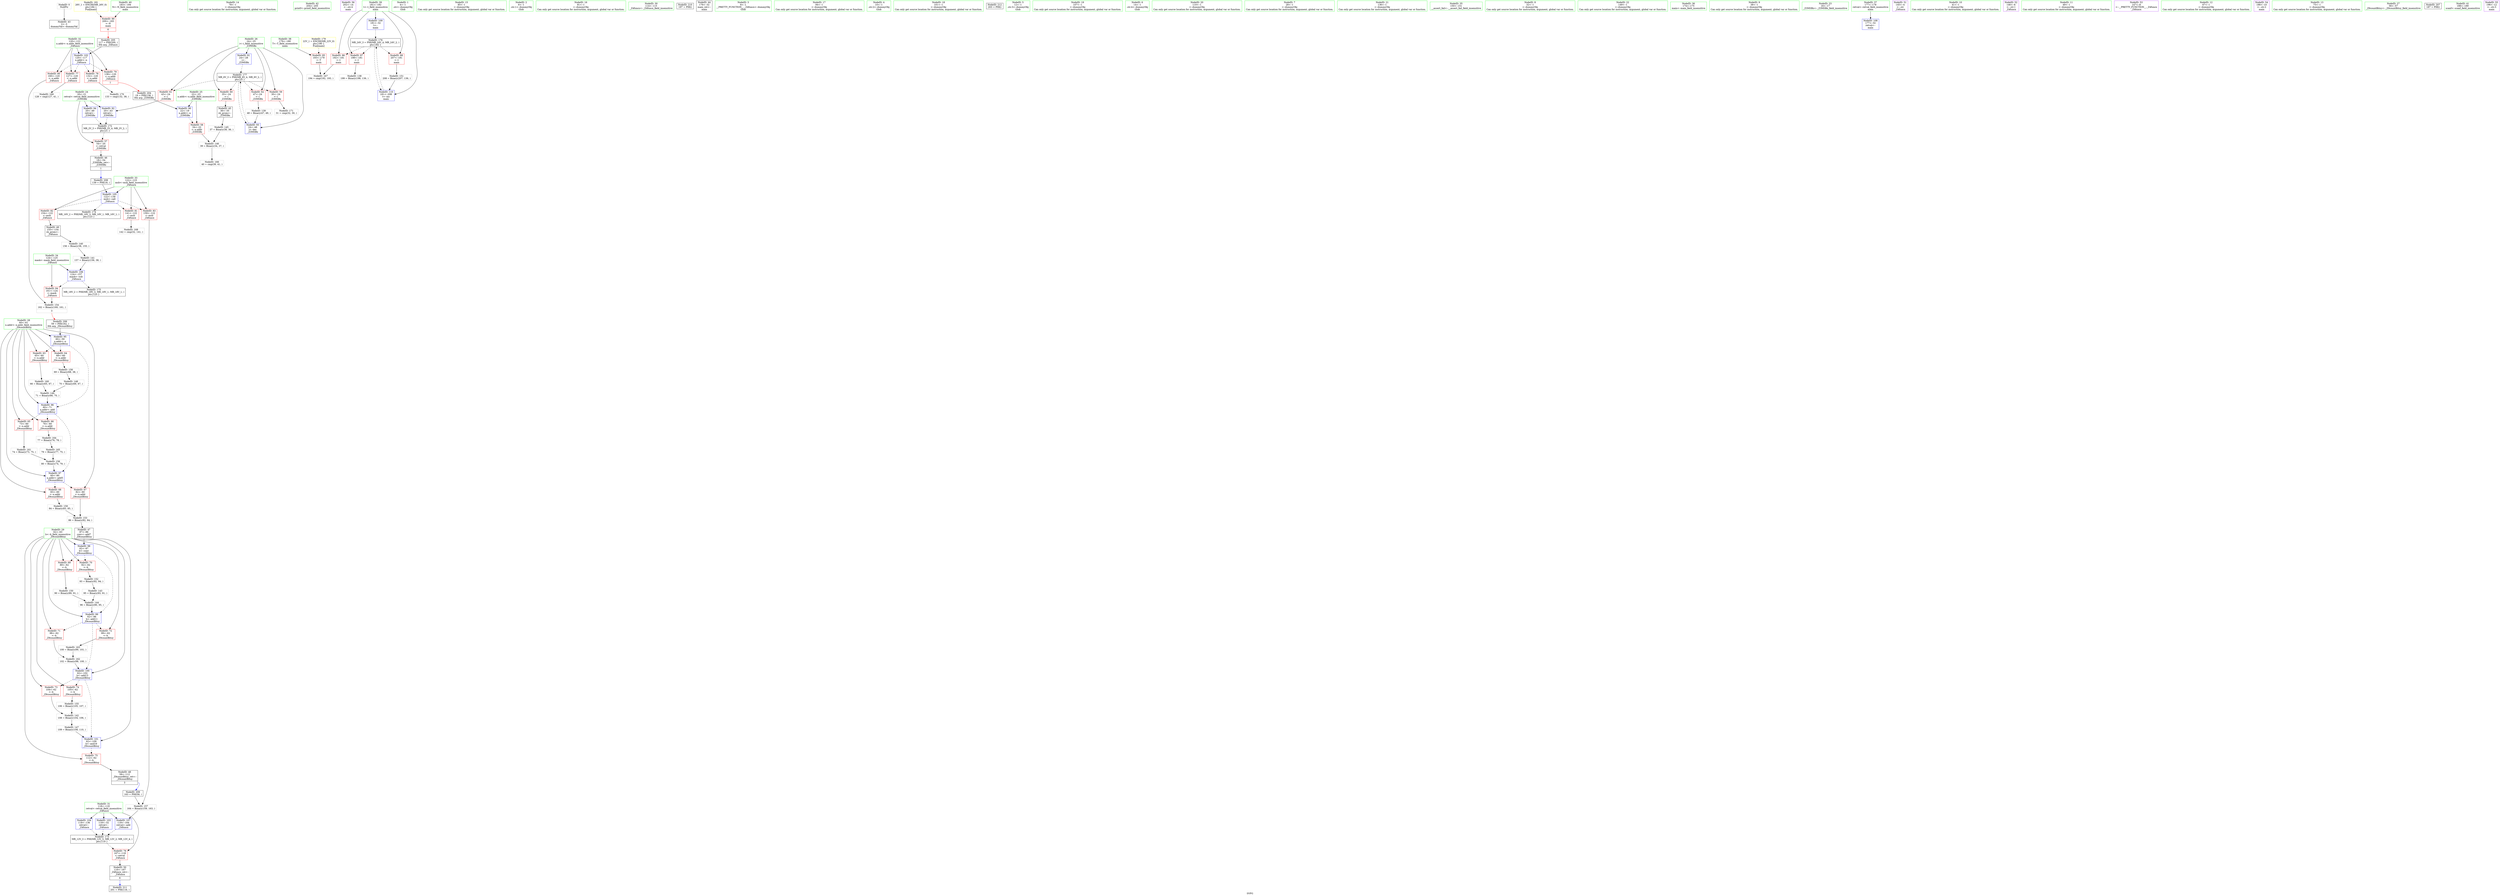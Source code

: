 digraph "SVFG" {
	label="SVFG";

	Node0x55569990bf80 [shape=record,color=grey,label="{NodeID: 0\nNullPtr}"];
	Node0x55569990bf80 -> Node0x5556999216b0[style=solid];
	Node0x555699921bc0 [shape=record,color=blue,label="{NodeID: 97\n60\<--80\nn.addr\<--add5\n_Z9countBitsy\n}"];
	Node0x555699921bc0 -> Node0x555699923a80[style=dashed];
	Node0x555699921bc0 -> Node0x555699923b50[style=dashed];
	Node0x55569991fc20 [shape=record,color=green,label="{NodeID: 14\n78\<--1\n\<--dummyObj\nCan only get source location for instruction, argument, global var or function.}"];
	Node0x555699920990 [shape=record,color=green,label="{NodeID: 28\n60\<--61\nn.addr\<--n.addr_field_insensitive\n_Z9countBitsy\n}"];
	Node0x555699920990 -> Node0x555699923740[style=solid];
	Node0x555699920990 -> Node0x555699923810[style=solid];
	Node0x555699920990 -> Node0x5556999238e0[style=solid];
	Node0x555699920990 -> Node0x5556999239b0[style=solid];
	Node0x555699920990 -> Node0x555699923a80[style=solid];
	Node0x555699920990 -> Node0x555699923b50[style=solid];
	Node0x555699920990 -> Node0x555699925140[style=solid];
	Node0x555699920990 -> Node0x555699921af0[style=solid];
	Node0x555699920990 -> Node0x555699921bc0[style=solid];
	Node0x55569993d5f0 [shape=record,color=black,label="{NodeID: 208\n139 = PHI(18, )\n}"];
	Node0x55569993d5f0 -> Node0x555699922240[style=solid];
	Node0x5556999215b0 [shape=record,color=green,label="{NodeID: 42\n204\<--205\nprintf\<--printf_field_insensitive\n}"];
	Node0x555699928930 [shape=record,color=grey,label="{NodeID: 139\n48 = Binary(47, 49, )\n}"];
	Node0x555699928930 -> Node0x555699924fa0[style=solid];
	Node0x555699923190 [shape=record,color=purple,label="{NodeID: 56\n202\<--14\n\<--.str.4\nmain\n}"];
	Node0x555699929e30 [shape=record,color=grey,label="{NodeID: 153\n86 = Binary(82, 84, )\n}"];
	Node0x555699929e30 -> Node0x555699921a20[style=solid];
	Node0x555699923cf0 [shape=record,color=red,label="{NodeID: 70\n92\<--62\n\<--b\n_Z9countBitsy\n}"];
	Node0x555699923cf0 -> Node0x555699929cb0[style=solid];
	Node0x55569992b330 [shape=record,color=grey,label="{NodeID: 167\n194 = cmp(192, 193, )\n}"];
	Node0x555699924850 [shape=record,color=red,label="{NodeID: 84\n161\<--124\n\<--mask\n_Z4funcx\n}"];
	Node0x555699924850 -> Node0x555699929fb0[style=solid];
	Node0x55569991d0d0 [shape=record,color=green,label="{NodeID: 1\n4\<--1\n.str\<--dummyObj\nGlob }"];
	Node0x555699933cd0 [shape=record,color=yellow,style=double,label="{NodeID: 181\n26V_1 = ENCHI(MR_26V_0)\npts\{184 \}\nFun[main]}"];
	Node0x555699933cd0 -> Node0x555699924c60[style=dashed];
	Node0x555699921c90 [shape=record,color=blue,label="{NodeID: 98\n62\<--87\nb\<--conv\n_Z9countBitsy\n}"];
	Node0x555699921c90 -> Node0x555699923c20[style=dashed];
	Node0x555699921c90 -> Node0x555699923cf0[style=dashed];
	Node0x555699921c90 -> Node0x555699921d60[style=dashed];
	Node0x55569991fd20 [shape=record,color=green,label="{NodeID: 15\n85\<--1\n\<--dummyObj\nCan only get source location for instruction, argument, global var or function.}"];
	Node0x555699920a60 [shape=record,color=green,label="{NodeID: 29\n62\<--63\nb\<--b_field_insensitive\n_Z9countBitsy\n}"];
	Node0x555699920a60 -> Node0x555699923c20[style=solid];
	Node0x555699920a60 -> Node0x555699923cf0[style=solid];
	Node0x555699920a60 -> Node0x555699923dc0[style=solid];
	Node0x555699920a60 -> Node0x555699923e90[style=solid];
	Node0x555699920a60 -> Node0x555699923f60[style=solid];
	Node0x555699920a60 -> Node0x555699924030[style=solid];
	Node0x555699920a60 -> Node0x555699924100[style=solid];
	Node0x555699920a60 -> Node0x555699921c90[style=solid];
	Node0x555699920a60 -> Node0x555699921d60[style=solid];
	Node0x555699920a60 -> Node0x555699921e30[style=solid];
	Node0x555699920a60 -> Node0x555699921f00[style=solid];
	Node0x55569993d820 [shape=record,color=black,label="{NodeID: 209\n163 = PHI(58, )\n}"];
	Node0x55569993d820 -> Node0x55569992a430[style=solid];
	Node0x5556999216b0 [shape=record,color=black,label="{NodeID: 43\n2\<--3\ndummyVal\<--dummyVal\n}"];
	Node0x555699928ab0 [shape=record,color=grey,label="{NodeID: 140\n156 = Binary(38, 155, )\n}"];
	Node0x555699928ab0 -> Node0x555699928c30[style=solid];
	Node0x555699923260 [shape=record,color=red,label="{NodeID: 57\n54\<--20\n\<--retval\n_Z3MSBx\n}"];
	Node0x555699923260 -> Node0x555699921950[style=solid];
	Node0x555699929fb0 [shape=record,color=grey,label="{NodeID: 154\n162 = Binary(160, 161, )\n|{<s0>3}}"];
	Node0x555699929fb0:s0 -> Node0x55569993cda0[style=solid,color=red];
	Node0x555699923dc0 [shape=record,color=red,label="{NodeID: 71\n98\<--62\n\<--b\n_Z9countBitsy\n}"];
	Node0x555699923dc0 -> Node0x55569992abb0[style=solid];
	Node0x55569992b4b0 [shape=record,color=grey,label="{NodeID: 168\n142 = cmp(32, 141, )\n}"];
	Node0x555699924920 [shape=record,color=red,label="{NodeID: 85\n193\<--179\n\<--T\nmain\n}"];
	Node0x555699924920 -> Node0x55569992b330[style=solid];
	Node0x55569991d160 [shape=record,color=green,label="{NodeID: 2\n6\<--1\n.str.1\<--dummyObj\nGlob }"];
	Node0x555699921d60 [shape=record,color=blue,label="{NodeID: 99\n62\<--96\nb\<--add11\n_Z9countBitsy\n}"];
	Node0x555699921d60 -> Node0x555699923dc0[style=dashed];
	Node0x555699921d60 -> Node0x555699923e90[style=dashed];
	Node0x555699921d60 -> Node0x555699921e30[style=dashed];
	Node0x55569991fe20 [shape=record,color=green,label="{NodeID: 16\n91\<--1\n\<--dummyObj\nCan only get source location for instruction, argument, global var or function.}"];
	Node0x555699920b30 [shape=record,color=green,label="{NodeID: 30\n114\<--115\n_Z4funcx\<--_Z4funcx_field_insensitive\n}"];
	Node0x55569993d960 [shape=record,color=black,label="{NodeID: 210\n197 = PHI()\n}"];
	Node0x5556999217b0 [shape=record,color=black,label="{NodeID: 44\n176\<--32\nmain_ret\<--\nmain\n}"];
	Node0x555699928c30 [shape=record,color=grey,label="{NodeID: 141\n157 = Binary(156, 38, )\n}"];
	Node0x555699928c30 -> Node0x555699926260[style=solid];
	Node0x555699923330 [shape=record,color=red,label="{NodeID: 58\n34\<--22\n\<--n.addr\n_Z3MSBx\n}"];
	Node0x555699923330 -> Node0x5556999293b0[style=solid];
	Node0x55569992a130 [shape=record,color=grey,label="{NodeID: 155\n106 = Binary(105, 107, )\n}"];
	Node0x55569992a130 -> Node0x555699928db0[style=solid];
	Node0x555699923e90 [shape=record,color=red,label="{NodeID: 72\n99\<--62\n\<--b\n_Z9countBitsy\n}"];
	Node0x555699923e90 -> Node0x55569992ad30[style=solid];
	Node0x55569992b630 [shape=record,color=grey,label="{NodeID: 169\n128 = cmp(127, 41, )\n}"];
	Node0x5556999249f0 [shape=record,color=red,label="{NodeID: 86\n192\<--181\n\<--t\nmain\n}"];
	Node0x5556999249f0 -> Node0x55569992b330[style=solid];
	Node0x55569991e960 [shape=record,color=green,label="{NodeID: 3\n8\<--1\n__PRETTY_FUNCTION__._Z4funcx\<--dummyObj\nGlob }"];
	Node0x555699921e30 [shape=record,color=blue,label="{NodeID: 100\n62\<--102\nb\<--add13\n_Z9countBitsy\n}"];
	Node0x555699921e30 -> Node0x555699923f60[style=dashed];
	Node0x555699921e30 -> Node0x555699924030[style=dashed];
	Node0x555699921e30 -> Node0x555699921f00[style=dashed];
	Node0x55569991ff20 [shape=record,color=green,label="{NodeID: 17\n94\<--1\n\<--dummyObj\nCan only get source location for instruction, argument, global var or function.}"];
	Node0x555699920c30 [shape=record,color=green,label="{NodeID: 31\n118\<--119\nretval\<--retval_field_insensitive\n_Z4funcx\n}"];
	Node0x555699920c30 -> Node0x5556999241d0[style=solid];
	Node0x555699920c30 -> Node0x5556999220a0[style=solid];
	Node0x555699920c30 -> Node0x555699922170[style=solid];
	Node0x555699920c30 -> Node0x555699926330[style=solid];
	Node0x55569993da30 [shape=record,color=black,label="{NodeID: 211\n201 = PHI(116, )\n}"];
	Node0x555699921880 [shape=record,color=black,label="{NodeID: 45\n36\<--35\nsh_prom\<--\n_Z3MSBx\n}"];
	Node0x555699921880 -> Node0x555699929230[style=solid];
	Node0x555699928db0 [shape=record,color=grey,label="{NodeID: 142\n108 = Binary(104, 106, )\n}"];
	Node0x555699928db0 -> Node0x555699929530[style=solid];
	Node0x555699923400 [shape=record,color=red,label="{NodeID: 59\n30\<--24\n\<--i\n_Z3MSBx\n}"];
	Node0x555699923400 -> Node0x55569992b930[style=solid];
	Node0x55569992a2b0 [shape=record,color=grey,label="{NodeID: 156\n80 = Binary(74, 79, )\n}"];
	Node0x55569992a2b0 -> Node0x555699921bc0[style=solid];
	Node0x555699923f60 [shape=record,color=red,label="{NodeID: 73\n104\<--62\n\<--b\n_Z9countBitsy\n}"];
	Node0x555699923f60 -> Node0x555699928db0[style=solid];
	Node0x55569992b7b0 [shape=record,color=grey,label="{NodeID: 170\n133 = cmp(132, 38, )\n}"];
	Node0x555699924ac0 [shape=record,color=red,label="{NodeID: 87\n198\<--181\n\<--t\nmain\n}"];
	Node0x555699924ac0 -> Node0x5556999287b0[style=solid];
	Node0x55569991e9f0 [shape=record,color=green,label="{NodeID: 4\n10\<--1\n.str.2\<--dummyObj\nGlob }"];
	Node0x555699921f00 [shape=record,color=blue,label="{NodeID: 101\n62\<--109\nb\<--and16\n_Z9countBitsy\n}"];
	Node0x555699921f00 -> Node0x555699924100[style=dashed];
	Node0x555699920020 [shape=record,color=green,label="{NodeID: 18\n101\<--1\n\<--dummyObj\nCan only get source location for instruction, argument, global var or function.}"];
	Node0x555699920d00 [shape=record,color=green,label="{NodeID: 32\n120\<--121\nn.addr\<--n.addr_field_insensitive\n_Z4funcx\n}"];
	Node0x555699920d00 -> Node0x5556999242a0[style=solid];
	Node0x555699920d00 -> Node0x555699924370[style=solid];
	Node0x555699920d00 -> Node0x555699924440[style=solid];
	Node0x555699920d00 -> Node0x555699924510[style=solid];
	Node0x555699920d00 -> Node0x555699921fd0[style=solid];
	Node0x55569993dba0 [shape=record,color=black,label="{NodeID: 212\n203 = PHI()\n}"];
	Node0x555699921950 [shape=record,color=black,label="{NodeID: 46\n18\<--54\n_Z3MSBx_ret\<--\n_Z3MSBx\n|{<s0>1}}"];
	Node0x555699921950:s0 -> Node0x55569993d5f0[style=solid,color=blue];
	Node0x555699928f30 [shape=record,color=grey,label="{NodeID: 143\n95 = Binary(93, 91, )\n}"];
	Node0x555699928f30 -> Node0x5556999290b0[style=solid];
	Node0x5556999234d0 [shape=record,color=red,label="{NodeID: 60\n35\<--24\n\<--i\n_Z3MSBx\n}"];
	Node0x5556999234d0 -> Node0x555699921880[style=solid];
	Node0x55569992a430 [shape=record,color=grey,label="{NodeID: 157\n164 = Binary(159, 163, )\n}"];
	Node0x55569992a430 -> Node0x555699926330[style=solid];
	Node0x555699924030 [shape=record,color=red,label="{NodeID: 74\n105\<--62\n\<--b\n_Z9countBitsy\n}"];
	Node0x555699924030 -> Node0x55569992a130[style=solid];
	Node0x55569992b930 [shape=record,color=grey,label="{NodeID: 171\n31 = cmp(32, 30, )\n}"];
	Node0x555699924b90 [shape=record,color=red,label="{NodeID: 88\n207\<--181\n\<--t\nmain\n}"];
	Node0x555699924b90 -> Node0x555699929b30[style=solid];
	Node0x55569991eca0 [shape=record,color=green,label="{NodeID: 5\n12\<--1\n.str.3\<--dummyObj\nGlob }"];
	Node0x555699921fd0 [shape=record,color=blue,label="{NodeID: 102\n120\<--117\nn.addr\<--n\n_Z4funcx\n}"];
	Node0x555699921fd0 -> Node0x5556999242a0[style=dashed];
	Node0x555699921fd0 -> Node0x555699924370[style=dashed];
	Node0x555699921fd0 -> Node0x555699924440[style=dashed];
	Node0x555699921fd0 -> Node0x555699924510[style=dashed];
	Node0x555699920120 [shape=record,color=green,label="{NodeID: 19\n107\<--1\n\<--dummyObj\nCan only get source location for instruction, argument, global var or function.}"];
	Node0x555699920dd0 [shape=record,color=green,label="{NodeID: 33\n122\<--123\nmsb\<--msb_field_insensitive\n_Z4funcx\n}"];
	Node0x555699920dd0 -> Node0x5556999245e0[style=solid];
	Node0x555699920dd0 -> Node0x5556999246b0[style=solid];
	Node0x555699920dd0 -> Node0x555699924780[style=solid];
	Node0x555699920dd0 -> Node0x555699922240[style=solid];
	Node0x555699921a20 [shape=record,color=black,label="{NodeID: 47\n87\<--86\nconv\<--add7\n_Z9countBitsy\n}"];
	Node0x555699921a20 -> Node0x555699921c90[style=solid];
	Node0x5556999290b0 [shape=record,color=grey,label="{NodeID: 144\n96 = Binary(90, 95, )\n}"];
	Node0x5556999290b0 -> Node0x555699921d60[style=solid];
	Node0x5556999235a0 [shape=record,color=red,label="{NodeID: 61\n43\<--24\n\<--i\n_Z3MSBx\n}"];
	Node0x5556999235a0 -> Node0x555699924ed0[style=solid];
	Node0x55569992a5b0 [shape=record,color=grey,label="{NodeID: 158\n69 = Binary(68, 38, )\n}"];
	Node0x55569992a5b0 -> Node0x5556999296b0[style=solid];
	Node0x555699924100 [shape=record,color=red,label="{NodeID: 75\n112\<--62\n\<--b\n_Z9countBitsy\n}"];
	Node0x555699924100 -> Node0x555699922b10[style=solid];
	Node0x5556999311f0 [shape=record,color=black,label="{NodeID: 172\nMR_2V_3 = PHI(MR_2V_4, MR_2V_2, )\npts\{21 \}\n}"];
	Node0x5556999311f0 -> Node0x555699923260[style=dashed];
	Node0x555699924c60 [shape=record,color=red,label="{NodeID: 89\n200\<--183\n\<--N\nmain\n|{<s0>6}}"];
	Node0x555699924c60:s0 -> Node0x55569993cca0[style=solid,color=red];
	Node0x55569991ed30 [shape=record,color=green,label="{NodeID: 6\n14\<--1\n.str.4\<--dummyObj\nGlob }"];
	Node0x5556999220a0 [shape=record,color=blue,label="{NodeID: 103\n118\<--32\nretval\<--\n_Z4funcx\n}"];
	Node0x5556999220a0 -> Node0x5556999316f0[style=dashed];
	Node0x555699920220 [shape=record,color=green,label="{NodeID: 20\n110\<--1\n\<--dummyObj\nCan only get source location for instruction, argument, global var or function.}"];
	Node0x555699920ea0 [shape=record,color=green,label="{NodeID: 34\n124\<--125\nmask\<--mask_field_insensitive\n_Z4funcx\n}"];
	Node0x555699920ea0 -> Node0x555699924850[style=solid];
	Node0x555699920ea0 -> Node0x555699926260[style=solid];
	Node0x555699922b10 [shape=record,color=black,label="{NodeID: 48\n58\<--112\n_Z9countBitsy_ret\<--\n_Z9countBitsy\n|{<s0>3}}"];
	Node0x555699922b10:s0 -> Node0x55569993d820[style=solid,color=blue];
	Node0x555699929230 [shape=record,color=grey,label="{NodeID: 145\n37 = Binary(38, 36, )\n}"];
	Node0x555699929230 -> Node0x5556999293b0[style=solid];
	Node0x555699923670 [shape=record,color=red,label="{NodeID: 62\n47\<--24\n\<--i\n_Z3MSBx\n}"];
	Node0x555699923670 -> Node0x555699928930[style=solid];
	Node0x55569992a730 [shape=record,color=grey,label="{NodeID: 159\n84 = Binary(83, 85, )\n}"];
	Node0x55569992a730 -> Node0x555699929e30[style=solid];
	Node0x5556999241d0 [shape=record,color=red,label="{NodeID: 76\n167\<--118\n\<--retval\n_Z4funcx\n}"];
	Node0x5556999241d0 -> Node0x555699922cb0[style=solid];
	Node0x5556999316f0 [shape=record,color=black,label="{NodeID: 173\nMR_12V_3 = PHI(MR_12V_5, MR_12V_2, MR_12V_4, )\npts\{119 \}\n}"];
	Node0x5556999316f0 -> Node0x5556999241d0[style=dashed];
	Node0x555699924d30 [shape=record,color=blue,label="{NodeID: 90\n22\<--19\nn.addr\<--n\n_Z3MSBx\n}"];
	Node0x555699924d30 -> Node0x555699923330[style=dashed];
	Node0x55569991edf0 [shape=record,color=green,label="{NodeID: 7\n28\<--1\n\<--dummyObj\nCan only get source location for instruction, argument, global var or function.}"];
	Node0x555699922170 [shape=record,color=blue,label="{NodeID: 104\n118\<--136\nretval\<--\n_Z4funcx\n}"];
	Node0x555699922170 -> Node0x5556999316f0[style=dashed];
	Node0x555699920320 [shape=record,color=green,label="{NodeID: 21\n136\<--1\n\<--dummyObj\nCan only get source location for instruction, argument, global var or function.}"];
	Node0x555699920f70 [shape=record,color=green,label="{NodeID: 35\n150\<--151\n__assert_fail\<--__assert_fail_field_insensitive\n}"];
	Node0x555699922be0 [shape=record,color=black,label="{NodeID: 49\n155\<--154\nsh_prom\<--\n_Z4funcx\n}"];
	Node0x555699922be0 -> Node0x555699928ab0[style=solid];
	Node0x5556999293b0 [shape=record,color=grey,label="{NodeID: 146\n39 = Binary(34, 37, )\n}"];
	Node0x5556999293b0 -> Node0x55569992b1b0[style=solid];
	Node0x555699923740 [shape=record,color=red,label="{NodeID: 63\n65\<--60\n\<--n.addr\n_Z9countBitsy\n}"];
	Node0x555699923740 -> Node0x55569992a8b0[style=solid];
	Node0x55569992a8b0 [shape=record,color=grey,label="{NodeID: 160\n66 = Binary(65, 67, )\n}"];
	Node0x55569992a8b0 -> Node0x555699929830[style=solid];
	Node0x5556999242a0 [shape=record,color=red,label="{NodeID: 77\n127\<--120\n\<--n.addr\n_Z4funcx\n}"];
	Node0x5556999242a0 -> Node0x55569992b630[style=solid];
	Node0x555699931bf0 [shape=record,color=black,label="{NodeID: 174\nMR_16V_2 = PHI(MR_16V_3, MR_16V_1, MR_16V_1, )\npts\{123 \}\n}"];
	Node0x555699924e00 [shape=record,color=blue,label="{NodeID: 91\n24\<--28\ni\<--\n_Z3MSBx\n}"];
	Node0x555699924e00 -> Node0x555699932af0[style=dashed];
	Node0x55569991f690 [shape=record,color=green,label="{NodeID: 8\n32\<--1\n\<--dummyObj\nCan only get source location for instruction, argument, global var or function.}"];
	Node0x555699922240 [shape=record,color=blue,label="{NodeID: 105\n122\<--139\nmsb\<--call\n_Z4funcx\n}"];
	Node0x555699922240 -> Node0x5556999245e0[style=dashed];
	Node0x555699922240 -> Node0x5556999246b0[style=dashed];
	Node0x555699922240 -> Node0x555699924780[style=dashed];
	Node0x555699922240 -> Node0x555699931bf0[style=dashed];
	Node0x555699920420 [shape=record,color=green,label="{NodeID: 22\n149\<--1\n\<--dummyObj\nCan only get source location for instruction, argument, global var or function.}"];
	Node0x555699921070 [shape=record,color=green,label="{NodeID: 36\n174\<--175\nmain\<--main_field_insensitive\n}"];
	Node0x555699922cb0 [shape=record,color=black,label="{NodeID: 50\n116\<--167\n_Z4funcx_ret\<--\n_Z4funcx\n|{<s0>6}}"];
	Node0x555699922cb0:s0 -> Node0x55569993da30[style=solid,color=blue];
	Node0x555699929530 [shape=record,color=grey,label="{NodeID: 147\n109 = Binary(108, 110, )\n}"];
	Node0x555699929530 -> Node0x555699921f00[style=solid];
	Node0x555699923810 [shape=record,color=red,label="{NodeID: 64\n68\<--60\n\<--n.addr\n_Z9countBitsy\n}"];
	Node0x555699923810 -> Node0x55569992a5b0[style=solid];
	Node0x55569992aa30 [shape=record,color=grey,label="{NodeID: 161\n74 = Binary(73, 75, )\n}"];
	Node0x55569992aa30 -> Node0x55569992a2b0[style=solid];
	Node0x555699924370 [shape=record,color=red,label="{NodeID: 78\n132\<--120\n\<--n.addr\n_Z4funcx\n}"];
	Node0x555699924370 -> Node0x55569992b7b0[style=solid];
	Node0x5556999320f0 [shape=record,color=black,label="{NodeID: 175\nMR_18V_2 = PHI(MR_18V_3, MR_18V_1, MR_18V_1, )\npts\{125 \}\n}"];
	Node0x555699924ed0 [shape=record,color=blue,label="{NodeID: 92\n20\<--43\nretval\<--\n_Z3MSBx\n}"];
	Node0x555699924ed0 -> Node0x5556999311f0[style=dashed];
	Node0x55569991f720 [shape=record,color=green,label="{NodeID: 9\n38\<--1\n\<--dummyObj\nCan only get source location for instruction, argument, global var or function.}"];
	Node0x555699926260 [shape=record,color=blue,label="{NodeID: 106\n124\<--157\nmask\<--sub\n_Z4funcx\n}"];
	Node0x555699926260 -> Node0x555699924850[style=dashed];
	Node0x555699926260 -> Node0x5556999320f0[style=dashed];
	Node0x555699920520 [shape=record,color=green,label="{NodeID: 23\n16\<--17\n_Z3MSBx\<--_Z3MSBx_field_insensitive\n}"];
	Node0x555699921170 [shape=record,color=green,label="{NodeID: 37\n177\<--178\nretval\<--retval_field_insensitive\nmain\n}"];
	Node0x555699921170 -> Node0x555699926400[style=solid];
	Node0x555699922d80 [shape=record,color=purple,label="{NodeID: 51\n145\<--4\n\<--.str\n_Z4funcx\n}"];
	Node0x5556999296b0 [shape=record,color=grey,label="{NodeID: 148\n70 = Binary(69, 67, )\n}"];
	Node0x5556999296b0 -> Node0x555699929830[style=solid];
	Node0x5556999238e0 [shape=record,color=red,label="{NodeID: 65\n73\<--60\n\<--n.addr\n_Z9countBitsy\n}"];
	Node0x5556999238e0 -> Node0x55569992aa30[style=solid];
	Node0x55569992abb0 [shape=record,color=grey,label="{NodeID: 162\n102 = Binary(98, 100, )\n}"];
	Node0x55569992abb0 -> Node0x555699921e30[style=solid];
	Node0x555699924440 [shape=record,color=red,label="{NodeID: 79\n138\<--120\n\<--n.addr\n_Z4funcx\n|{<s0>1}}"];
	Node0x555699924440:s0 -> Node0x55569993cab0[style=solid,color=red];
	Node0x5556999325f0 [shape=record,color=black,label="{NodeID: 176\nMR_24V_3 = PHI(MR_24V_4, MR_24V_2, )\npts\{182 \}\n}"];
	Node0x5556999325f0 -> Node0x5556999249f0[style=dashed];
	Node0x5556999325f0 -> Node0x555699924ac0[style=dashed];
	Node0x5556999325f0 -> Node0x555699924b90[style=dashed];
	Node0x5556999325f0 -> Node0x5556999265a0[style=dashed];
	Node0x555699924fa0 [shape=record,color=blue,label="{NodeID: 93\n24\<--48\ni\<--dec\n_Z3MSBx\n}"];
	Node0x555699924fa0 -> Node0x555699932af0[style=dashed];
	Node0x55569991f820 [shape=record,color=green,label="{NodeID: 10\n41\<--1\n\<--dummyObj\nCan only get source location for instruction, argument, global var or function.}"];
	Node0x555699926330 [shape=record,color=blue,label="{NodeID: 107\n118\<--164\nretval\<--add\n_Z4funcx\n}"];
	Node0x555699926330 -> Node0x5556999316f0[style=dashed];
	Node0x555699920620 [shape=record,color=green,label="{NodeID: 24\n20\<--21\nretval\<--retval_field_insensitive\n_Z3MSBx\n}"];
	Node0x555699920620 -> Node0x555699923260[style=solid];
	Node0x555699920620 -> Node0x555699924ed0[style=solid];
	Node0x555699920620 -> Node0x555699925070[style=solid];
	Node0x55569993cab0 [shape=record,color=black,label="{NodeID: 204\n19 = PHI(138, )\n0th arg _Z3MSBx }"];
	Node0x55569993cab0 -> Node0x555699924d30[style=solid];
	Node0x555699921240 [shape=record,color=green,label="{NodeID: 38\n179\<--180\nT\<--T_field_insensitive\nmain\n}"];
	Node0x555699921240 -> Node0x555699924920[style=solid];
	Node0x555699922e50 [shape=record,color=purple,label="{NodeID: 52\n146\<--6\n\<--.str.1\n_Z4funcx\n}"];
	Node0x555699929830 [shape=record,color=grey,label="{NodeID: 149\n71 = Binary(66, 70, )\n}"];
	Node0x555699929830 -> Node0x555699921af0[style=solid];
	Node0x5556999239b0 [shape=record,color=red,label="{NodeID: 66\n76\<--60\n\<--n.addr\n_Z9countBitsy\n}"];
	Node0x5556999239b0 -> Node0x55569992aeb0[style=solid];
	Node0x55569992ad30 [shape=record,color=grey,label="{NodeID: 163\n100 = Binary(99, 101, )\n}"];
	Node0x55569992ad30 -> Node0x55569992abb0[style=solid];
	Node0x555699924510 [shape=record,color=red,label="{NodeID: 80\n160\<--120\n\<--n.addr\n_Z4funcx\n}"];
	Node0x555699924510 -> Node0x555699929fb0[style=solid];
	Node0x555699932af0 [shape=record,color=black,label="{NodeID: 177\nMR_6V_3 = PHI(MR_6V_4, MR_6V_2, )\npts\{25 \}\n}"];
	Node0x555699932af0 -> Node0x555699923400[style=dashed];
	Node0x555699932af0 -> Node0x5556999234d0[style=dashed];
	Node0x555699932af0 -> Node0x5556999235a0[style=dashed];
	Node0x555699932af0 -> Node0x555699923670[style=dashed];
	Node0x555699932af0 -> Node0x555699924fa0[style=dashed];
	Node0x555699925070 [shape=record,color=blue,label="{NodeID: 94\n20\<--49\nretval\<--\n_Z3MSBx\n}"];
	Node0x555699925070 -> Node0x5556999311f0[style=dashed];
	Node0x55569991f920 [shape=record,color=green,label="{NodeID: 11\n49\<--1\n\<--dummyObj\nCan only get source location for instruction, argument, global var or function.}"];
	Node0x555699926400 [shape=record,color=blue,label="{NodeID: 108\n177\<--32\nretval\<--\nmain\n}"];
	Node0x5556999206f0 [shape=record,color=green,label="{NodeID: 25\n22\<--23\nn.addr\<--n.addr_field_insensitive\n_Z3MSBx\n}"];
	Node0x5556999206f0 -> Node0x555699923330[style=solid];
	Node0x5556999206f0 -> Node0x555699924d30[style=solid];
	Node0x55569993cca0 [shape=record,color=black,label="{NodeID: 205\n117 = PHI(200, )\n0th arg _Z4funcx }"];
	Node0x55569993cca0 -> Node0x555699921fd0[style=solid];
	Node0x555699921310 [shape=record,color=green,label="{NodeID: 39\n181\<--182\nt\<--t_field_insensitive\nmain\n}"];
	Node0x555699921310 -> Node0x5556999249f0[style=solid];
	Node0x555699921310 -> Node0x555699924ac0[style=solid];
	Node0x555699921310 -> Node0x555699924b90[style=solid];
	Node0x555699921310 -> Node0x5556999264d0[style=solid];
	Node0x555699921310 -> Node0x5556999265a0[style=solid];
	Node0x555699922f20 [shape=record,color=purple,label="{NodeID: 53\n147\<--8\n\<--__PRETTY_FUNCTION__._Z4funcx\n_Z4funcx\n}"];
	Node0x5556999299b0 [shape=record,color=grey,label="{NodeID: 150\n90 = Binary(89, 91, )\n}"];
	Node0x5556999299b0 -> Node0x5556999290b0[style=solid];
	Node0x555699923a80 [shape=record,color=red,label="{NodeID: 67\n82\<--60\n\<--n.addr\n_Z9countBitsy\n}"];
	Node0x555699923a80 -> Node0x555699929e30[style=solid];
	Node0x55569992aeb0 [shape=record,color=grey,label="{NodeID: 164\n77 = Binary(76, 78, )\n}"];
	Node0x55569992aeb0 -> Node0x55569992b030[style=solid];
	Node0x5556999245e0 [shape=record,color=red,label="{NodeID: 81\n141\<--122\n\<--msb\n_Z4funcx\n}"];
	Node0x5556999245e0 -> Node0x55569992b4b0[style=solid];
	Node0x555699925140 [shape=record,color=blue,label="{NodeID: 95\n60\<--59\nn.addr\<--n\n_Z9countBitsy\n}"];
	Node0x555699925140 -> Node0x555699923740[style=dashed];
	Node0x555699925140 -> Node0x555699923810[style=dashed];
	Node0x555699925140 -> Node0x555699921af0[style=dashed];
	Node0x55569991fa20 [shape=record,color=green,label="{NodeID: 12\n67\<--1\n\<--dummyObj\nCan only get source location for instruction, argument, global var or function.}"];
	Node0x5556999264d0 [shape=record,color=blue,label="{NodeID: 109\n181\<--32\nt\<--\nmain\n}"];
	Node0x5556999264d0 -> Node0x5556999325f0[style=dashed];
	Node0x5556999207c0 [shape=record,color=green,label="{NodeID: 26\n24\<--25\ni\<--i_field_insensitive\n_Z3MSBx\n}"];
	Node0x5556999207c0 -> Node0x555699923400[style=solid];
	Node0x5556999207c0 -> Node0x5556999234d0[style=solid];
	Node0x5556999207c0 -> Node0x5556999235a0[style=solid];
	Node0x5556999207c0 -> Node0x555699923670[style=solid];
	Node0x5556999207c0 -> Node0x555699924e00[style=solid];
	Node0x5556999207c0 -> Node0x555699924fa0[style=solid];
	Node0x55569993cda0 [shape=record,color=black,label="{NodeID: 206\n59 = PHI(162, )\n0th arg _Z9countBitsy }"];
	Node0x55569993cda0 -> Node0x555699925140[style=solid];
	Node0x5556999213e0 [shape=record,color=green,label="{NodeID: 40\n183\<--184\nN\<--N_field_insensitive\nmain\n}"];
	Node0x5556999213e0 -> Node0x555699924c60[style=solid];
	Node0x555699922ff0 [shape=record,color=purple,label="{NodeID: 54\n186\<--10\n\<--.str.2\nmain\n}"];
	Node0x555699929b30 [shape=record,color=grey,label="{NodeID: 151\n208 = Binary(207, 136, )\n}"];
	Node0x555699929b30 -> Node0x5556999265a0[style=solid];
	Node0x555699923b50 [shape=record,color=red,label="{NodeID: 68\n83\<--60\n\<--n.addr\n_Z9countBitsy\n}"];
	Node0x555699923b50 -> Node0x55569992a730[style=solid];
	Node0x55569992b030 [shape=record,color=grey,label="{NodeID: 165\n79 = Binary(77, 75, )\n}"];
	Node0x55569992b030 -> Node0x55569992a2b0[style=solid];
	Node0x5556999246b0 [shape=record,color=red,label="{NodeID: 82\n154\<--122\n\<--msb\n_Z4funcx\n}"];
	Node0x5556999246b0 -> Node0x555699922be0[style=solid];
	Node0x555699933b10 [shape=record,color=yellow,style=double,label="{NodeID: 179\n22V_1 = ENCHI(MR_22V_0)\npts\{180 \}\nFun[main]}"];
	Node0x555699933b10 -> Node0x555699924920[style=dashed];
	Node0x555699921af0 [shape=record,color=blue,label="{NodeID: 96\n60\<--71\nn.addr\<--add\n_Z9countBitsy\n}"];
	Node0x555699921af0 -> Node0x5556999238e0[style=dashed];
	Node0x555699921af0 -> Node0x5556999239b0[style=dashed];
	Node0x555699921af0 -> Node0x555699921bc0[style=dashed];
	Node0x55569991fb20 [shape=record,color=green,label="{NodeID: 13\n75\<--1\n\<--dummyObj\nCan only get source location for instruction, argument, global var or function.}"];
	Node0x5556999265a0 [shape=record,color=blue,label="{NodeID: 110\n181\<--208\nt\<--inc\nmain\n}"];
	Node0x5556999265a0 -> Node0x5556999325f0[style=dashed];
	Node0x555699920890 [shape=record,color=green,label="{NodeID: 27\n56\<--57\n_Z9countBitsy\<--_Z9countBitsy_field_insensitive\n}"];
	Node0x55569993d000 [shape=record,color=black,label="{NodeID: 207\n187 = PHI()\n}"];
	Node0x5556999214b0 [shape=record,color=green,label="{NodeID: 41\n188\<--189\nscanf\<--scanf_field_insensitive\n}"];
	Node0x5556999287b0 [shape=record,color=grey,label="{NodeID: 138\n199 = Binary(198, 136, )\n}"];
	Node0x5556999230c0 [shape=record,color=purple,label="{NodeID: 55\n196\<--12\n\<--.str.3\nmain\n}"];
	Node0x555699929cb0 [shape=record,color=grey,label="{NodeID: 152\n93 = Binary(92, 94, )\n}"];
	Node0x555699929cb0 -> Node0x555699928f30[style=solid];
	Node0x555699923c20 [shape=record,color=red,label="{NodeID: 69\n89\<--62\n\<--b\n_Z9countBitsy\n}"];
	Node0x555699923c20 -> Node0x5556999299b0[style=solid];
	Node0x55569992b1b0 [shape=record,color=grey,label="{NodeID: 166\n40 = cmp(39, 41, )\n}"];
	Node0x555699924780 [shape=record,color=red,label="{NodeID: 83\n159\<--122\n\<--msb\n_Z4funcx\n}"];
	Node0x555699924780 -> Node0x55569992a430[style=solid];
}
